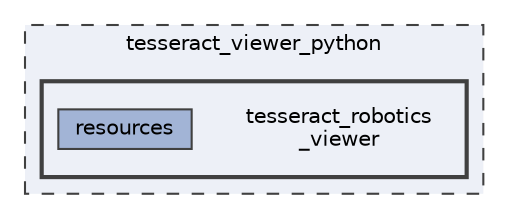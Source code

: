 digraph "tesseract_viewer_python/tesseract_robotics_viewer"
{
 // LATEX_PDF_SIZE
  bgcolor="transparent";
  edge [fontname=Helvetica,fontsize=10,labelfontname=Helvetica,labelfontsize=10];
  node [fontname=Helvetica,fontsize=10,shape=box,height=0.2,width=0.4];
  compound=true
  subgraph clusterdir_6add39b06bdfe1382d758bbfd563ccc7 {
    graph [ bgcolor="#edf0f7", pencolor="grey25", label="tesseract_viewer_python", fontname=Helvetica,fontsize=10 style="filled,dashed", URL="dir_6add39b06bdfe1382d758bbfd563ccc7.html",tooltip=""]
  subgraph clusterdir_cba3694ce3eda6bf5a8951e98e45c3b1 {
    graph [ bgcolor="#edf0f7", pencolor="grey25", label="", fontname=Helvetica,fontsize=10 style="filled,bold", URL="dir_cba3694ce3eda6bf5a8951e98e45c3b1.html",tooltip=""]
    dir_cba3694ce3eda6bf5a8951e98e45c3b1 [shape=plaintext, label="tesseract_robotics\l_viewer"];
  dir_7a7e44f4184929f1745bbf099fdafbf0 [label="resources", fillcolor="#a2b4d6", color="grey25", style="filled", URL="dir_7a7e44f4184929f1745bbf099fdafbf0.html",tooltip=""];
  }
  }
}

